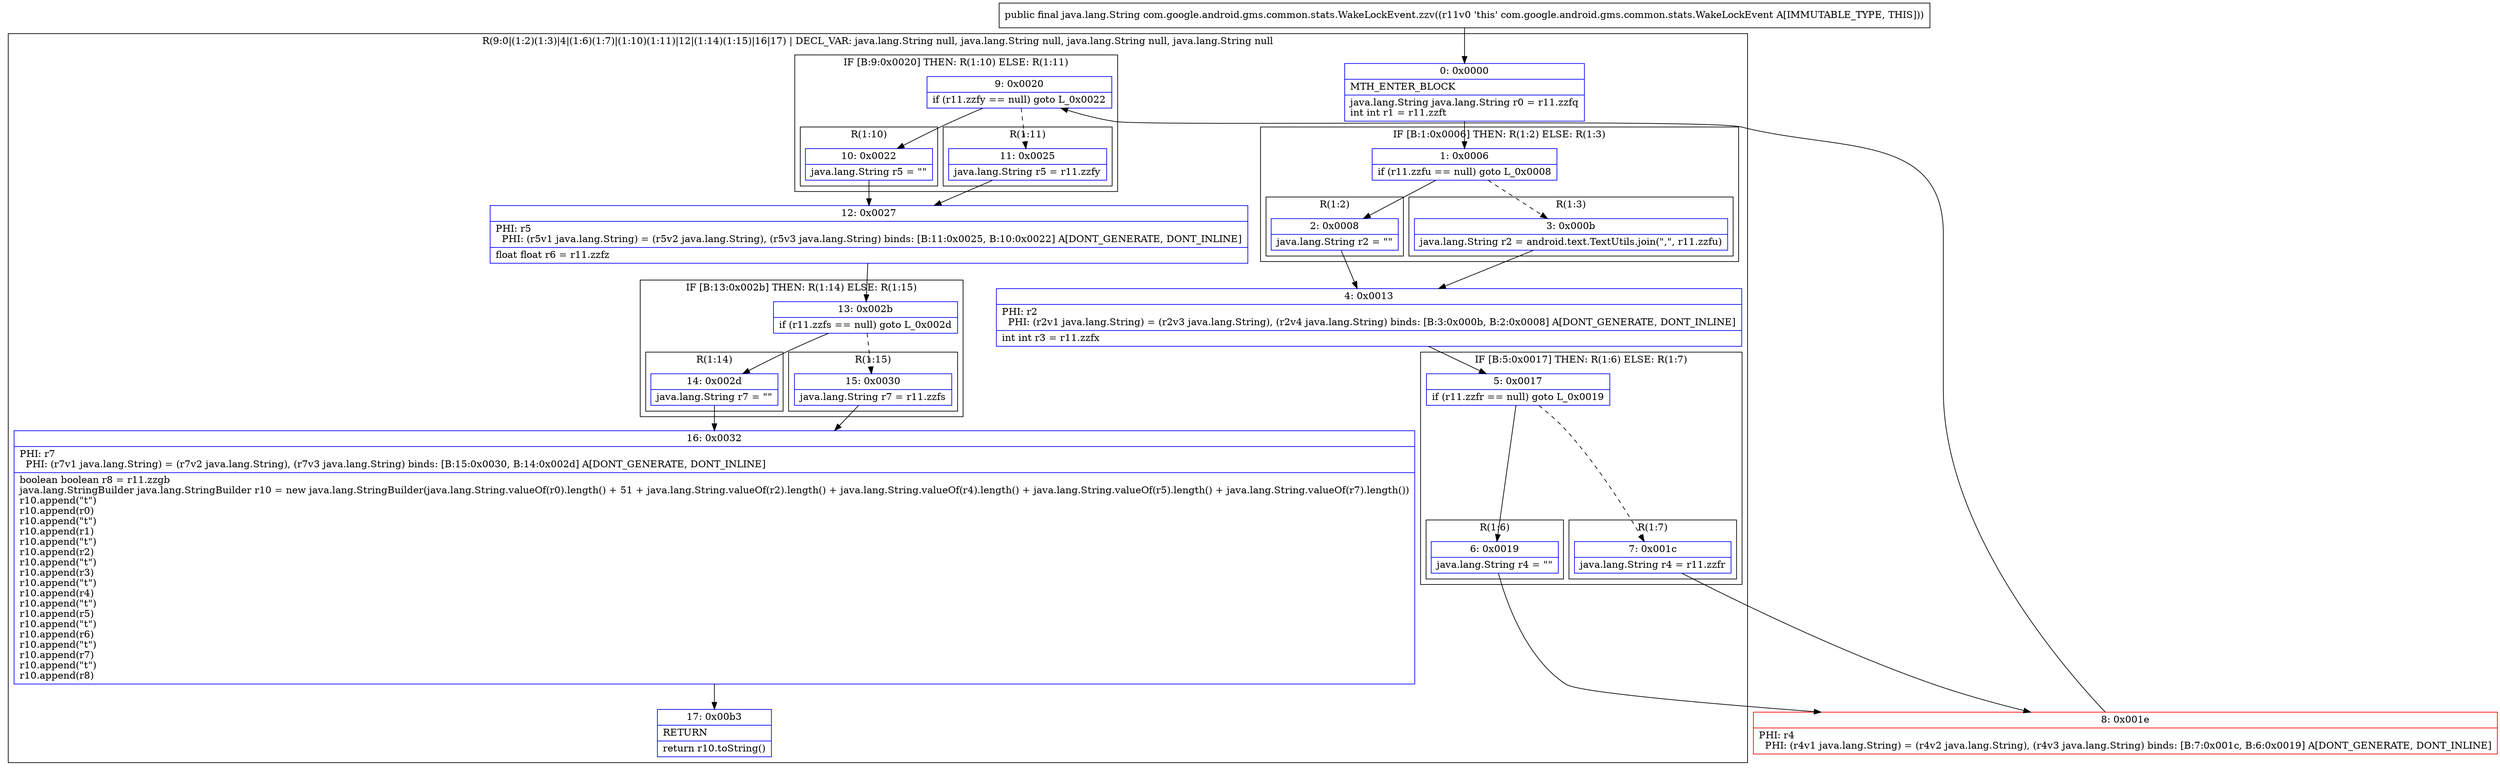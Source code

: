 digraph "CFG forcom.google.android.gms.common.stats.WakeLockEvent.zzv()Ljava\/lang\/String;" {
subgraph cluster_Region_275605169 {
label = "R(9:0|(1:2)(1:3)|4|(1:6)(1:7)|(1:10)(1:11)|12|(1:14)(1:15)|16|17) | DECL_VAR: java.lang.String null, java.lang.String null, java.lang.String null, java.lang.String null\l";
node [shape=record,color=blue];
Node_0 [shape=record,label="{0\:\ 0x0000|MTH_ENTER_BLOCK\l|java.lang.String java.lang.String r0 = r11.zzfq\lint int r1 = r11.zzft\l}"];
subgraph cluster_IfRegion_1242161775 {
label = "IF [B:1:0x0006] THEN: R(1:2) ELSE: R(1:3)";
node [shape=record,color=blue];
Node_1 [shape=record,label="{1\:\ 0x0006|if (r11.zzfu == null) goto L_0x0008\l}"];
subgraph cluster_Region_2069820349 {
label = "R(1:2)";
node [shape=record,color=blue];
Node_2 [shape=record,label="{2\:\ 0x0008|java.lang.String r2 = \"\"\l}"];
}
subgraph cluster_Region_1855145042 {
label = "R(1:3)";
node [shape=record,color=blue];
Node_3 [shape=record,label="{3\:\ 0x000b|java.lang.String r2 = android.text.TextUtils.join(\",\", r11.zzfu)\l}"];
}
}
Node_4 [shape=record,label="{4\:\ 0x0013|PHI: r2 \l  PHI: (r2v1 java.lang.String) = (r2v3 java.lang.String), (r2v4 java.lang.String) binds: [B:3:0x000b, B:2:0x0008] A[DONT_GENERATE, DONT_INLINE]\l|int int r3 = r11.zzfx\l}"];
subgraph cluster_IfRegion_894251075 {
label = "IF [B:5:0x0017] THEN: R(1:6) ELSE: R(1:7)";
node [shape=record,color=blue];
Node_5 [shape=record,label="{5\:\ 0x0017|if (r11.zzfr == null) goto L_0x0019\l}"];
subgraph cluster_Region_1164598216 {
label = "R(1:6)";
node [shape=record,color=blue];
Node_6 [shape=record,label="{6\:\ 0x0019|java.lang.String r4 = \"\"\l}"];
}
subgraph cluster_Region_1045031518 {
label = "R(1:7)";
node [shape=record,color=blue];
Node_7 [shape=record,label="{7\:\ 0x001c|java.lang.String r4 = r11.zzfr\l}"];
}
}
subgraph cluster_IfRegion_1200724748 {
label = "IF [B:9:0x0020] THEN: R(1:10) ELSE: R(1:11)";
node [shape=record,color=blue];
Node_9 [shape=record,label="{9\:\ 0x0020|if (r11.zzfy == null) goto L_0x0022\l}"];
subgraph cluster_Region_1029761136 {
label = "R(1:10)";
node [shape=record,color=blue];
Node_10 [shape=record,label="{10\:\ 0x0022|java.lang.String r5 = \"\"\l}"];
}
subgraph cluster_Region_833566435 {
label = "R(1:11)";
node [shape=record,color=blue];
Node_11 [shape=record,label="{11\:\ 0x0025|java.lang.String r5 = r11.zzfy\l}"];
}
}
Node_12 [shape=record,label="{12\:\ 0x0027|PHI: r5 \l  PHI: (r5v1 java.lang.String) = (r5v2 java.lang.String), (r5v3 java.lang.String) binds: [B:11:0x0025, B:10:0x0022] A[DONT_GENERATE, DONT_INLINE]\l|float float r6 = r11.zzfz\l}"];
subgraph cluster_IfRegion_1498823316 {
label = "IF [B:13:0x002b] THEN: R(1:14) ELSE: R(1:15)";
node [shape=record,color=blue];
Node_13 [shape=record,label="{13\:\ 0x002b|if (r11.zzfs == null) goto L_0x002d\l}"];
subgraph cluster_Region_1537820874 {
label = "R(1:14)";
node [shape=record,color=blue];
Node_14 [shape=record,label="{14\:\ 0x002d|java.lang.String r7 = \"\"\l}"];
}
subgraph cluster_Region_1275784856 {
label = "R(1:15)";
node [shape=record,color=blue];
Node_15 [shape=record,label="{15\:\ 0x0030|java.lang.String r7 = r11.zzfs\l}"];
}
}
Node_16 [shape=record,label="{16\:\ 0x0032|PHI: r7 \l  PHI: (r7v1 java.lang.String) = (r7v2 java.lang.String), (r7v3 java.lang.String) binds: [B:15:0x0030, B:14:0x002d] A[DONT_GENERATE, DONT_INLINE]\l|boolean boolean r8 = r11.zzgb\ljava.lang.StringBuilder java.lang.StringBuilder r10 = new java.lang.StringBuilder(java.lang.String.valueOf(r0).length() + 51 + java.lang.String.valueOf(r2).length() + java.lang.String.valueOf(r4).length() + java.lang.String.valueOf(r5).length() + java.lang.String.valueOf(r7).length())\lr10.append(\"t\")\lr10.append(r0)\lr10.append(\"t\")\lr10.append(r1)\lr10.append(\"t\")\lr10.append(r2)\lr10.append(\"t\")\lr10.append(r3)\lr10.append(\"t\")\lr10.append(r4)\lr10.append(\"t\")\lr10.append(r5)\lr10.append(\"t\")\lr10.append(r6)\lr10.append(\"t\")\lr10.append(r7)\lr10.append(\"t\")\lr10.append(r8)\l}"];
Node_17 [shape=record,label="{17\:\ 0x00b3|RETURN\l|return r10.toString()\l}"];
}
Node_8 [shape=record,color=red,label="{8\:\ 0x001e|PHI: r4 \l  PHI: (r4v1 java.lang.String) = (r4v2 java.lang.String), (r4v3 java.lang.String) binds: [B:7:0x001c, B:6:0x0019] A[DONT_GENERATE, DONT_INLINE]\l}"];
MethodNode[shape=record,label="{public final java.lang.String com.google.android.gms.common.stats.WakeLockEvent.zzv((r11v0 'this' com.google.android.gms.common.stats.WakeLockEvent A[IMMUTABLE_TYPE, THIS])) }"];
MethodNode -> Node_0;
Node_0 -> Node_1;
Node_1 -> Node_2;
Node_1 -> Node_3[style=dashed];
Node_2 -> Node_4;
Node_3 -> Node_4;
Node_4 -> Node_5;
Node_5 -> Node_6;
Node_5 -> Node_7[style=dashed];
Node_6 -> Node_8;
Node_7 -> Node_8;
Node_9 -> Node_10;
Node_9 -> Node_11[style=dashed];
Node_10 -> Node_12;
Node_11 -> Node_12;
Node_12 -> Node_13;
Node_13 -> Node_14;
Node_13 -> Node_15[style=dashed];
Node_14 -> Node_16;
Node_15 -> Node_16;
Node_16 -> Node_17;
Node_8 -> Node_9;
}

